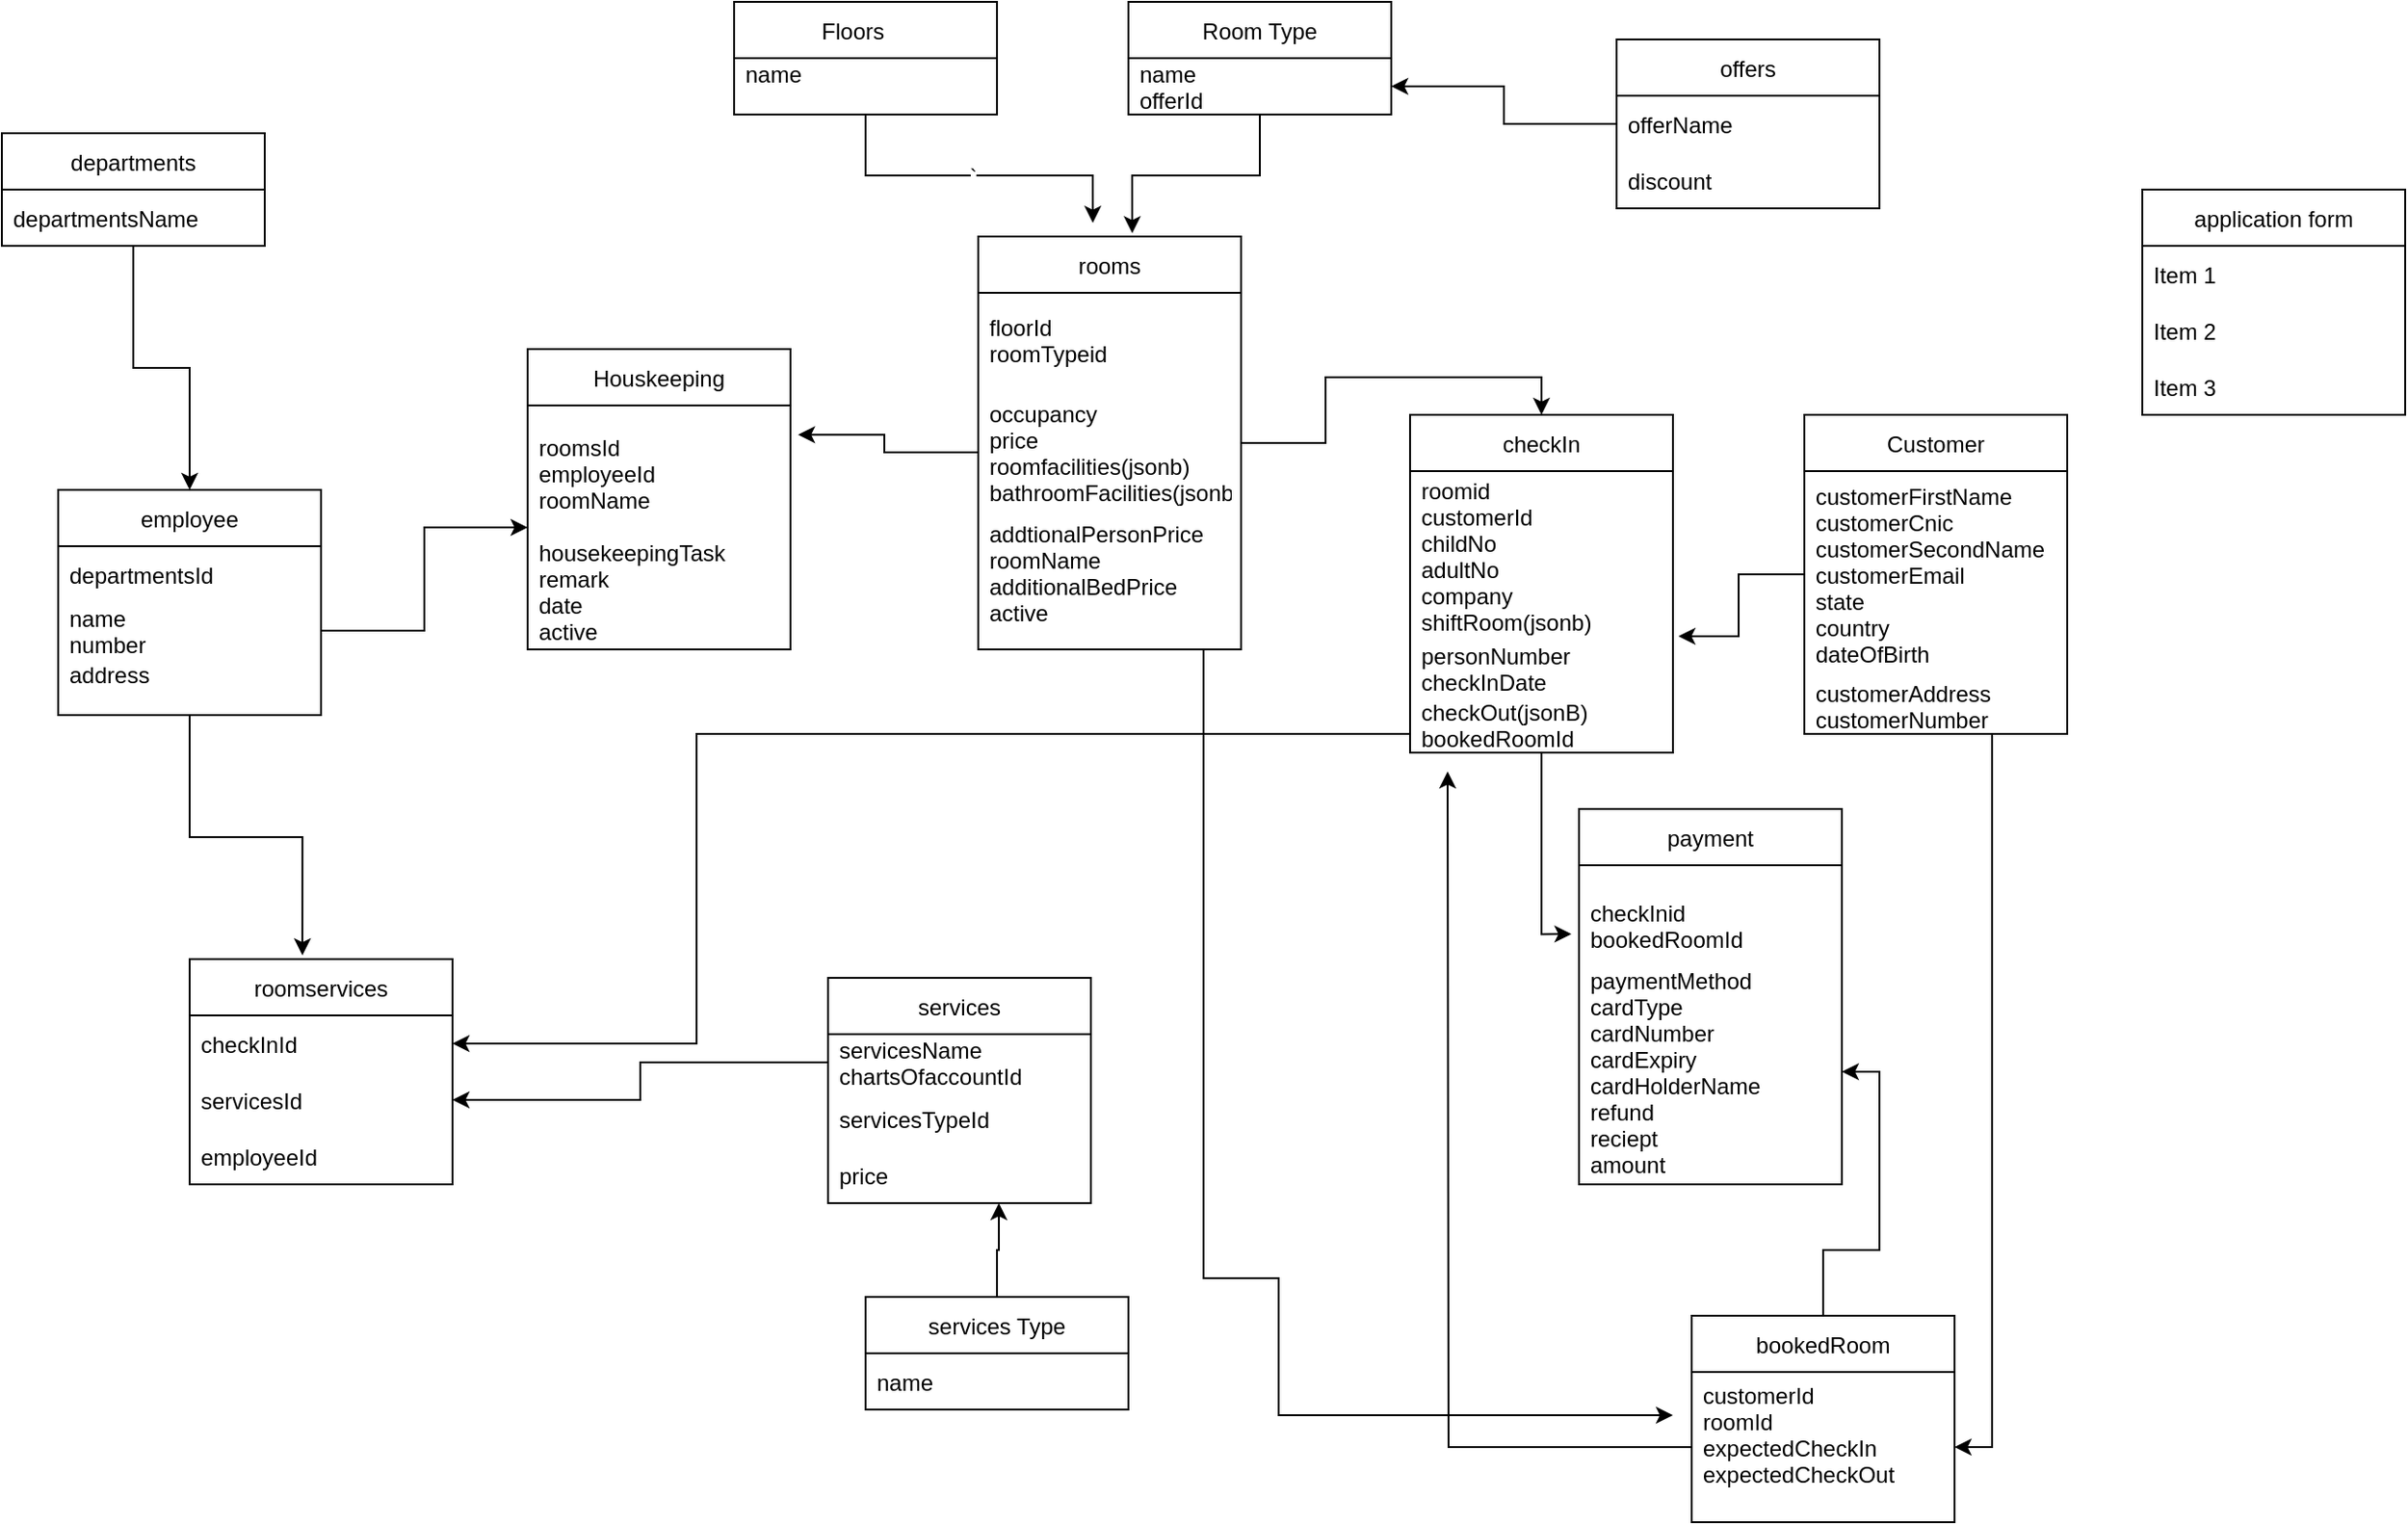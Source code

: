 <mxfile version="20.5.1" type="github">
  <diagram id="R2lEEEUBdFMjLlhIrx00" name="Page-1">
    <mxGraphModel dx="2428" dy="1082" grid="1" gridSize="10" guides="1" tooltips="1" connect="1" arrows="1" fold="1" page="1" pageScale="1" pageWidth="850" pageHeight="1100" math="0" shadow="0" extFonts="Permanent Marker^https://fonts.googleapis.com/css?family=Permanent+Marker">
      <root>
        <mxCell id="0" />
        <mxCell id="1" parent="0" />
        <mxCell id="3oIOAp_6EH98L1CWe2Qc-18" value="`" style="edgeStyle=orthogonalEdgeStyle;rounded=0;orthogonalLoop=1;jettySize=auto;html=1;entryX=0.436;entryY=-0.033;entryDx=0;entryDy=0;entryPerimeter=0;" parent="1" source="3oIOAp_6EH98L1CWe2Qc-1" target="3oIOAp_6EH98L1CWe2Qc-14" edge="1">
          <mxGeometry relative="1" as="geometry" />
        </mxCell>
        <mxCell id="3oIOAp_6EH98L1CWe2Qc-1" value="Floors    " style="swimlane;fontStyle=0;childLayout=stackLayout;horizontal=1;startSize=30;horizontalStack=0;resizeParent=1;resizeParentMax=0;resizeLast=0;collapsible=1;marginBottom=0;" parent="1" vertex="1">
          <mxGeometry x="100" y="20" width="140" height="60" as="geometry" />
        </mxCell>
        <mxCell id="3oIOAp_6EH98L1CWe2Qc-2" value="name&#xa;" style="text;strokeColor=none;fillColor=none;align=left;verticalAlign=middle;spacingLeft=4;spacingRight=4;overflow=hidden;points=[[0,0.5],[1,0.5]];portConstraint=eastwest;rotatable=0;" parent="3oIOAp_6EH98L1CWe2Qc-1" vertex="1">
          <mxGeometry y="30" width="140" height="30" as="geometry" />
        </mxCell>
        <mxCell id="3oIOAp_6EH98L1CWe2Qc-19" style="edgeStyle=orthogonalEdgeStyle;rounded=0;orthogonalLoop=1;jettySize=auto;html=1;entryX=0.586;entryY=-0.008;entryDx=0;entryDy=0;entryPerimeter=0;" parent="1" source="3oIOAp_6EH98L1CWe2Qc-5" target="3oIOAp_6EH98L1CWe2Qc-14" edge="1">
          <mxGeometry relative="1" as="geometry" />
        </mxCell>
        <mxCell id="3oIOAp_6EH98L1CWe2Qc-5" value="Room Type" style="swimlane;fontStyle=0;childLayout=stackLayout;horizontal=1;startSize=30;horizontalStack=0;resizeParent=1;resizeParentMax=0;resizeLast=0;collapsible=1;marginBottom=0;" parent="1" vertex="1">
          <mxGeometry x="310" y="20" width="140" height="60" as="geometry" />
        </mxCell>
        <mxCell id="3oIOAp_6EH98L1CWe2Qc-6" value="name&#xa;offerId" style="text;strokeColor=none;fillColor=none;align=left;verticalAlign=middle;spacingLeft=4;spacingRight=4;overflow=hidden;points=[[0,0.5],[1,0.5]];portConstraint=eastwest;rotatable=0;" parent="3oIOAp_6EH98L1CWe2Qc-5" vertex="1">
          <mxGeometry y="30" width="140" height="30" as="geometry" />
        </mxCell>
        <mxCell id="cpxBq-hLAljNlwo-4tfo-1" style="edgeStyle=orthogonalEdgeStyle;rounded=0;orthogonalLoop=1;jettySize=auto;html=1;entryX=1;entryY=0.5;entryDx=0;entryDy=0;" parent="1" source="3oIOAp_6EH98L1CWe2Qc-9" target="3oIOAp_6EH98L1CWe2Qc-6" edge="1">
          <mxGeometry relative="1" as="geometry" />
        </mxCell>
        <mxCell id="3oIOAp_6EH98L1CWe2Qc-9" value="offers" style="swimlane;fontStyle=0;childLayout=stackLayout;horizontal=1;startSize=30;horizontalStack=0;resizeParent=1;resizeParentMax=0;resizeLast=0;collapsible=1;marginBottom=0;" parent="1" vertex="1">
          <mxGeometry x="570" y="40" width="140" height="90" as="geometry" />
        </mxCell>
        <mxCell id="3oIOAp_6EH98L1CWe2Qc-11" value="offerName" style="text;strokeColor=none;fillColor=none;align=left;verticalAlign=middle;spacingLeft=4;spacingRight=4;overflow=hidden;points=[[0,0.5],[1,0.5]];portConstraint=eastwest;rotatable=0;" parent="3oIOAp_6EH98L1CWe2Qc-9" vertex="1">
          <mxGeometry y="30" width="140" height="30" as="geometry" />
        </mxCell>
        <mxCell id="3oIOAp_6EH98L1CWe2Qc-12" value="discount" style="text;strokeColor=none;fillColor=none;align=left;verticalAlign=middle;spacingLeft=4;spacingRight=4;overflow=hidden;points=[[0,0.5],[1,0.5]];portConstraint=eastwest;rotatable=0;" parent="3oIOAp_6EH98L1CWe2Qc-9" vertex="1">
          <mxGeometry y="60" width="140" height="30" as="geometry" />
        </mxCell>
        <mxCell id="3oIOAp_6EH98L1CWe2Qc-59" style="edgeStyle=orthogonalEdgeStyle;rounded=0;orthogonalLoop=1;jettySize=auto;html=1;entryX=0.5;entryY=0;entryDx=0;entryDy=0;" parent="1" source="3oIOAp_6EH98L1CWe2Qc-14" target="3oIOAp_6EH98L1CWe2Qc-55" edge="1">
          <mxGeometry relative="1" as="geometry" />
        </mxCell>
        <mxCell id="wsyv254u7rsvL-wGs1f3-3" style="edgeStyle=orthogonalEdgeStyle;rounded=0;orthogonalLoop=1;jettySize=auto;html=1;" parent="1" source="3oIOAp_6EH98L1CWe2Qc-14" edge="1">
          <mxGeometry relative="1" as="geometry">
            <mxPoint x="600" y="773" as="targetPoint" />
            <Array as="points">
              <mxPoint x="350" y="700" />
              <mxPoint x="390" y="700" />
              <mxPoint x="390" y="773" />
            </Array>
          </mxGeometry>
        </mxCell>
        <mxCell id="3oIOAp_6EH98L1CWe2Qc-14" value="rooms" style="swimlane;fontStyle=0;childLayout=stackLayout;horizontal=1;startSize=30;horizontalStack=0;resizeParent=1;resizeParentMax=0;resizeLast=0;collapsible=1;marginBottom=0;" parent="1" vertex="1">
          <mxGeometry x="230" y="145" width="140" height="220" as="geometry" />
        </mxCell>
        <mxCell id="3oIOAp_6EH98L1CWe2Qc-15" value="floorId&#xa;roomTypeid" style="text;strokeColor=none;fillColor=none;align=left;verticalAlign=middle;spacingLeft=4;spacingRight=4;overflow=hidden;points=[[0,0.5],[1,0.5]];portConstraint=eastwest;rotatable=0;" parent="3oIOAp_6EH98L1CWe2Qc-14" vertex="1">
          <mxGeometry y="30" width="140" height="50" as="geometry" />
        </mxCell>
        <mxCell id="3oIOAp_6EH98L1CWe2Qc-16" value="occupancy&#xa;price&#xa;roomfacilities(jsonb)&#xa;bathroomFacilities(jsonb)" style="text;strokeColor=none;fillColor=none;align=left;verticalAlign=middle;spacingLeft=4;spacingRight=4;overflow=hidden;points=[[0,0.5],[1,0.5]];portConstraint=eastwest;rotatable=0;" parent="3oIOAp_6EH98L1CWe2Qc-14" vertex="1">
          <mxGeometry y="80" width="140" height="70" as="geometry" />
        </mxCell>
        <mxCell id="3oIOAp_6EH98L1CWe2Qc-17" value="addtionalPersonPrice&#xa;roomName&#xa;additionalBedPrice&#xa;active&#xa;&#xa;" style="text;strokeColor=none;fillColor=none;align=left;verticalAlign=middle;spacingLeft=4;spacingRight=4;overflow=hidden;points=[[0,0.5],[1,0.5]];portConstraint=eastwest;rotatable=0;" parent="3oIOAp_6EH98L1CWe2Qc-14" vertex="1">
          <mxGeometry y="150" width="140" height="70" as="geometry" />
        </mxCell>
        <mxCell id="3oIOAp_6EH98L1CWe2Qc-20" value="services" style="swimlane;fontStyle=0;childLayout=stackLayout;horizontal=1;startSize=30;horizontalStack=0;resizeParent=1;resizeParentMax=0;resizeLast=0;collapsible=1;marginBottom=0;" parent="1" vertex="1">
          <mxGeometry x="150" y="540" width="140" height="120" as="geometry" />
        </mxCell>
        <mxCell id="3oIOAp_6EH98L1CWe2Qc-22" value="servicesName&#xa;chartsOfaccountId" style="text;strokeColor=none;fillColor=none;align=left;verticalAlign=middle;spacingLeft=4;spacingRight=4;overflow=hidden;points=[[0,0.5],[1,0.5]];portConstraint=eastwest;rotatable=0;" parent="3oIOAp_6EH98L1CWe2Qc-20" vertex="1">
          <mxGeometry y="30" width="140" height="30" as="geometry" />
        </mxCell>
        <mxCell id="3oIOAp_6EH98L1CWe2Qc-21" value="servicesTypeId" style="text;strokeColor=none;fillColor=none;align=left;verticalAlign=middle;spacingLeft=4;spacingRight=4;overflow=hidden;points=[[0,0.5],[1,0.5]];portConstraint=eastwest;rotatable=0;" parent="3oIOAp_6EH98L1CWe2Qc-20" vertex="1">
          <mxGeometry y="60" width="140" height="30" as="geometry" />
        </mxCell>
        <mxCell id="3oIOAp_6EH98L1CWe2Qc-23" value="price" style="text;strokeColor=none;fillColor=none;align=left;verticalAlign=middle;spacingLeft=4;spacingRight=4;overflow=hidden;points=[[0,0.5],[1,0.5]];portConstraint=eastwest;rotatable=0;" parent="3oIOAp_6EH98L1CWe2Qc-20" vertex="1">
          <mxGeometry y="90" width="140" height="30" as="geometry" />
        </mxCell>
        <mxCell id="OKyvgskDZJysEfLxHvgt-38" style="edgeStyle=orthogonalEdgeStyle;rounded=0;orthogonalLoop=1;jettySize=auto;html=1;entryX=0.65;entryY=1;entryDx=0;entryDy=0;entryPerimeter=0;" parent="1" source="3oIOAp_6EH98L1CWe2Qc-24" target="3oIOAp_6EH98L1CWe2Qc-23" edge="1">
          <mxGeometry relative="1" as="geometry" />
        </mxCell>
        <mxCell id="3oIOAp_6EH98L1CWe2Qc-24" value="services Type" style="swimlane;fontStyle=0;childLayout=stackLayout;horizontal=1;startSize=30;horizontalStack=0;resizeParent=1;resizeParentMax=0;resizeLast=0;collapsible=1;marginBottom=0;" parent="1" vertex="1">
          <mxGeometry x="170" y="710" width="140" height="60" as="geometry" />
        </mxCell>
        <mxCell id="3oIOAp_6EH98L1CWe2Qc-25" value="name" style="text;strokeColor=none;fillColor=none;align=left;verticalAlign=middle;spacingLeft=4;spacingRight=4;overflow=hidden;points=[[0,0.5],[1,0.5]];portConstraint=eastwest;rotatable=0;" parent="3oIOAp_6EH98L1CWe2Qc-24" vertex="1">
          <mxGeometry y="30" width="140" height="30" as="geometry" />
        </mxCell>
        <mxCell id="3oIOAp_6EH98L1CWe2Qc-30" value="Houskeeping" style="swimlane;fontStyle=0;childLayout=stackLayout;horizontal=1;startSize=30;horizontalStack=0;resizeParent=1;resizeParentMax=0;resizeLast=0;collapsible=1;marginBottom=0;" parent="1" vertex="1">
          <mxGeometry x="-10" y="205" width="140" height="160" as="geometry" />
        </mxCell>
        <mxCell id="3oIOAp_6EH98L1CWe2Qc-31" value="&#xa;roomsId&#xa;employeeId&#xa;roomName&#xa;&#xa;housekeepingTask&#xa;remark&#xa;date&#xa;active&#xa;&#xa;" style="text;strokeColor=none;fillColor=none;align=left;verticalAlign=middle;spacingLeft=4;spacingRight=4;overflow=hidden;points=[[0,0.5],[1,0.5]];portConstraint=eastwest;rotatable=0;" parent="3oIOAp_6EH98L1CWe2Qc-30" vertex="1">
          <mxGeometry y="30" width="140" height="130" as="geometry" />
        </mxCell>
        <mxCell id="OKyvgskDZJysEfLxHvgt-1" style="edgeStyle=orthogonalEdgeStyle;rounded=0;orthogonalLoop=1;jettySize=auto;html=1;entryX=1.021;entryY=-0.067;entryDx=0;entryDy=0;entryPerimeter=0;" parent="1" source="3oIOAp_6EH98L1CWe2Qc-39" target="3oIOAp_6EH98L1CWe2Qc-57" edge="1">
          <mxGeometry relative="1" as="geometry" />
        </mxCell>
        <mxCell id="OKyvgskDZJysEfLxHvgt-12" style="edgeStyle=orthogonalEdgeStyle;rounded=0;orthogonalLoop=1;jettySize=auto;html=1;" parent="1" source="3oIOAp_6EH98L1CWe2Qc-39" target="OKyvgskDZJysEfLxHvgt-10" edge="1">
          <mxGeometry relative="1" as="geometry">
            <Array as="points">
              <mxPoint x="770" y="790" />
            </Array>
          </mxGeometry>
        </mxCell>
        <mxCell id="3oIOAp_6EH98L1CWe2Qc-39" value="Customer" style="swimlane;fontStyle=0;childLayout=stackLayout;horizontal=1;startSize=30;horizontalStack=0;resizeParent=1;resizeParentMax=0;resizeLast=0;collapsible=1;marginBottom=0;" parent="1" vertex="1">
          <mxGeometry x="670" y="240" width="140" height="170" as="geometry" />
        </mxCell>
        <mxCell id="3oIOAp_6EH98L1CWe2Qc-40" value="customerFirstName&#xa;customerCnic&#xa;customerSecondName&#xa;customerEmail&#xa;state&#xa;country&#xa;dateOfBirth" style="text;strokeColor=none;fillColor=none;align=left;verticalAlign=middle;spacingLeft=4;spacingRight=4;overflow=hidden;points=[[0,0.5],[1,0.5]];portConstraint=eastwest;rotatable=0;" parent="3oIOAp_6EH98L1CWe2Qc-39" vertex="1">
          <mxGeometry y="30" width="140" height="110" as="geometry" />
        </mxCell>
        <mxCell id="3oIOAp_6EH98L1CWe2Qc-41" value="customerAddress&#xa;customerNumber" style="text;strokeColor=none;fillColor=none;align=left;verticalAlign=middle;spacingLeft=4;spacingRight=4;overflow=hidden;points=[[0,0.5],[1,0.5]];portConstraint=eastwest;rotatable=0;" parent="3oIOAp_6EH98L1CWe2Qc-39" vertex="1">
          <mxGeometry y="140" width="140" height="30" as="geometry" />
        </mxCell>
        <mxCell id="OKyvgskDZJysEfLxHvgt-7" style="edgeStyle=orthogonalEdgeStyle;rounded=0;orthogonalLoop=1;jettySize=auto;html=1;entryX=-0.029;entryY=0.733;entryDx=0;entryDy=0;entryPerimeter=0;" parent="1" source="3oIOAp_6EH98L1CWe2Qc-55" target="OKyvgskDZJysEfLxHvgt-3" edge="1">
          <mxGeometry relative="1" as="geometry" />
        </mxCell>
        <mxCell id="3oIOAp_6EH98L1CWe2Qc-55" value="checkIn" style="swimlane;fontStyle=0;childLayout=stackLayout;horizontal=1;startSize=30;horizontalStack=0;resizeParent=1;resizeParentMax=0;resizeLast=0;collapsible=1;marginBottom=0;" parent="1" vertex="1">
          <mxGeometry x="460" y="240" width="140" height="180" as="geometry" />
        </mxCell>
        <mxCell id="3oIOAp_6EH98L1CWe2Qc-56" value="roomid&#xa;customerId&#xa;childNo&#xa;adultNo&#xa;company&#xa;shiftRoom(jsonb)" style="text;strokeColor=none;fillColor=none;align=left;verticalAlign=middle;spacingLeft=4;spacingRight=4;overflow=hidden;points=[[0,0.5],[1,0.5]];portConstraint=eastwest;rotatable=0;" parent="3oIOAp_6EH98L1CWe2Qc-55" vertex="1">
          <mxGeometry y="30" width="140" height="90" as="geometry" />
        </mxCell>
        <mxCell id="3oIOAp_6EH98L1CWe2Qc-57" value="personNumber&#xa;checkInDate" style="text;strokeColor=none;fillColor=none;align=left;verticalAlign=middle;spacingLeft=4;spacingRight=4;overflow=hidden;points=[[0,0.5],[1,0.5]];portConstraint=eastwest;rotatable=0;" parent="3oIOAp_6EH98L1CWe2Qc-55" vertex="1">
          <mxGeometry y="120" width="140" height="30" as="geometry" />
        </mxCell>
        <mxCell id="3oIOAp_6EH98L1CWe2Qc-58" value="checkOut(jsonB)&#xa;bookedRoomId" style="text;strokeColor=none;fillColor=none;align=left;verticalAlign=middle;spacingLeft=4;spacingRight=4;overflow=hidden;points=[[0,0.5],[1,0.5]];portConstraint=eastwest;rotatable=0;" parent="3oIOAp_6EH98L1CWe2Qc-55" vertex="1">
          <mxGeometry y="150" width="140" height="30" as="geometry" />
        </mxCell>
        <mxCell id="OKyvgskDZJysEfLxHvgt-2" value="payment" style="swimlane;fontStyle=0;childLayout=stackLayout;horizontal=1;startSize=30;horizontalStack=0;resizeParent=1;resizeParentMax=0;resizeLast=0;collapsible=1;marginBottom=0;" parent="1" vertex="1">
          <mxGeometry x="550" y="450" width="140" height="200" as="geometry" />
        </mxCell>
        <mxCell id="OKyvgskDZJysEfLxHvgt-3" value="&#xa;checkInid&#xa;bookedRoomId" style="text;strokeColor=none;fillColor=none;align=left;verticalAlign=middle;spacingLeft=4;spacingRight=4;overflow=hidden;points=[[0,0.5],[1,0.5]];portConstraint=eastwest;rotatable=0;" parent="OKyvgskDZJysEfLxHvgt-2" vertex="1">
          <mxGeometry y="30" width="140" height="50" as="geometry" />
        </mxCell>
        <mxCell id="OKyvgskDZJysEfLxHvgt-4" value="paymentMethod&#xa;cardType&#xa;cardNumber&#xa;cardExpiry&#xa;cardHolderName&#xa;refund&#xa;reciept&#xa;amount" style="text;strokeColor=none;fillColor=none;align=left;verticalAlign=middle;spacingLeft=4;spacingRight=4;overflow=hidden;points=[[0,0.5],[1,0.5]];portConstraint=eastwest;rotatable=0;" parent="OKyvgskDZJysEfLxHvgt-2" vertex="1">
          <mxGeometry y="80" width="140" height="120" as="geometry" />
        </mxCell>
        <mxCell id="wsyv254u7rsvL-wGs1f3-2" style="edgeStyle=orthogonalEdgeStyle;rounded=0;orthogonalLoop=1;jettySize=auto;html=1;" parent="1" source="OKyvgskDZJysEfLxHvgt-8" target="OKyvgskDZJysEfLxHvgt-4" edge="1">
          <mxGeometry relative="1" as="geometry">
            <mxPoint x="680" y="570" as="targetPoint" />
            <Array as="points" />
          </mxGeometry>
        </mxCell>
        <mxCell id="OKyvgskDZJysEfLxHvgt-8" value="bookedRoom" style="swimlane;fontStyle=0;childLayout=stackLayout;horizontal=1;startSize=30;horizontalStack=0;resizeParent=1;resizeParentMax=0;resizeLast=0;collapsible=1;marginBottom=0;" parent="1" vertex="1">
          <mxGeometry x="610" y="720" width="140" height="110" as="geometry" />
        </mxCell>
        <mxCell id="OKyvgskDZJysEfLxHvgt-10" value="customerId&#xa;roomId&#xa;expectedCheckIn&#xa;expectedCheckOut&#xa;" style="text;strokeColor=none;fillColor=none;align=left;verticalAlign=middle;spacingLeft=4;spacingRight=4;overflow=hidden;points=[[0,0.5],[1,0.5]];portConstraint=eastwest;rotatable=0;" parent="OKyvgskDZJysEfLxHvgt-8" vertex="1">
          <mxGeometry y="30" width="140" height="80" as="geometry" />
        </mxCell>
        <mxCell id="OKyvgskDZJysEfLxHvgt-28" value="" style="edgeStyle=orthogonalEdgeStyle;rounded=0;orthogonalLoop=1;jettySize=auto;html=1;" parent="1" source="OKyvgskDZJysEfLxHvgt-20" target="OKyvgskDZJysEfLxHvgt-24" edge="1">
          <mxGeometry relative="1" as="geometry" />
        </mxCell>
        <mxCell id="OKyvgskDZJysEfLxHvgt-20" value="departments" style="swimlane;fontStyle=0;childLayout=stackLayout;horizontal=1;startSize=30;horizontalStack=0;resizeParent=1;resizeParentMax=0;resizeLast=0;collapsible=1;marginBottom=0;" parent="1" vertex="1">
          <mxGeometry x="-290" y="90" width="140" height="60" as="geometry" />
        </mxCell>
        <mxCell id="OKyvgskDZJysEfLxHvgt-21" value="departmentsName" style="text;strokeColor=none;fillColor=none;align=left;verticalAlign=middle;spacingLeft=4;spacingRight=4;overflow=hidden;points=[[0,0.5],[1,0.5]];portConstraint=eastwest;rotatable=0;" parent="OKyvgskDZJysEfLxHvgt-20" vertex="1">
          <mxGeometry y="30" width="140" height="30" as="geometry" />
        </mxCell>
        <mxCell id="B0E0pp4FZ1dTKPkVtJrb-7" style="edgeStyle=orthogonalEdgeStyle;rounded=0;orthogonalLoop=1;jettySize=auto;html=1;entryX=0.429;entryY=-0.017;entryDx=0;entryDy=0;entryPerimeter=0;" parent="1" source="OKyvgskDZJysEfLxHvgt-24" target="B0E0pp4FZ1dTKPkVtJrb-1" edge="1">
          <mxGeometry relative="1" as="geometry" />
        </mxCell>
        <mxCell id="OKyvgskDZJysEfLxHvgt-24" value="employee" style="swimlane;fontStyle=0;childLayout=stackLayout;horizontal=1;startSize=30;horizontalStack=0;resizeParent=1;resizeParentMax=0;resizeLast=0;collapsible=1;marginBottom=0;" parent="1" vertex="1">
          <mxGeometry x="-260" y="280" width="140" height="120" as="geometry" />
        </mxCell>
        <mxCell id="OKyvgskDZJysEfLxHvgt-25" value="departmentsId" style="text;strokeColor=none;fillColor=none;align=left;verticalAlign=middle;spacingLeft=4;spacingRight=4;overflow=hidden;points=[[0,0.5],[1,0.5]];portConstraint=eastwest;rotatable=0;" parent="OKyvgskDZJysEfLxHvgt-24" vertex="1">
          <mxGeometry y="30" width="140" height="30" as="geometry" />
        </mxCell>
        <mxCell id="OKyvgskDZJysEfLxHvgt-26" value="name&#xa;number" style="text;strokeColor=none;fillColor=none;align=left;verticalAlign=middle;spacingLeft=4;spacingRight=4;overflow=hidden;points=[[0,0.5],[1,0.5]];portConstraint=eastwest;rotatable=0;" parent="OKyvgskDZJysEfLxHvgt-24" vertex="1">
          <mxGeometry y="60" width="140" height="30" as="geometry" />
        </mxCell>
        <mxCell id="OKyvgskDZJysEfLxHvgt-27" value="address&#xa;" style="text;strokeColor=none;fillColor=none;align=left;verticalAlign=middle;spacingLeft=4;spacingRight=4;overflow=hidden;points=[[0,0.5],[1,0.5]];portConstraint=eastwest;rotatable=0;" parent="OKyvgskDZJysEfLxHvgt-24" vertex="1">
          <mxGeometry y="90" width="140" height="30" as="geometry" />
        </mxCell>
        <mxCell id="OKyvgskDZJysEfLxHvgt-34" style="edgeStyle=orthogonalEdgeStyle;rounded=0;orthogonalLoop=1;jettySize=auto;html=1;" parent="1" source="OKyvgskDZJysEfLxHvgt-26" target="3oIOAp_6EH98L1CWe2Qc-31" edge="1">
          <mxGeometry relative="1" as="geometry" />
        </mxCell>
        <mxCell id="OKyvgskDZJysEfLxHvgt-36" style="edgeStyle=orthogonalEdgeStyle;rounded=0;orthogonalLoop=1;jettySize=auto;html=1;entryX=1.029;entryY=0.12;entryDx=0;entryDy=0;entryPerimeter=0;" parent="1" source="3oIOAp_6EH98L1CWe2Qc-16" target="3oIOAp_6EH98L1CWe2Qc-31" edge="1">
          <mxGeometry relative="1" as="geometry" />
        </mxCell>
        <mxCell id="B0E0pp4FZ1dTKPkVtJrb-1" value="roomservices" style="swimlane;fontStyle=0;childLayout=stackLayout;horizontal=1;startSize=30;horizontalStack=0;resizeParent=1;resizeParentMax=0;resizeLast=0;collapsible=1;marginBottom=0;" parent="1" vertex="1">
          <mxGeometry x="-190" y="530" width="140" height="120" as="geometry" />
        </mxCell>
        <mxCell id="B0E0pp4FZ1dTKPkVtJrb-2" value="checkInId" style="text;strokeColor=none;fillColor=none;align=left;verticalAlign=middle;spacingLeft=4;spacingRight=4;overflow=hidden;points=[[0,0.5],[1,0.5]];portConstraint=eastwest;rotatable=0;" parent="B0E0pp4FZ1dTKPkVtJrb-1" vertex="1">
          <mxGeometry y="30" width="140" height="30" as="geometry" />
        </mxCell>
        <mxCell id="B0E0pp4FZ1dTKPkVtJrb-3" value="servicesId" style="text;strokeColor=none;fillColor=none;align=left;verticalAlign=middle;spacingLeft=4;spacingRight=4;overflow=hidden;points=[[0,0.5],[1,0.5]];portConstraint=eastwest;rotatable=0;" parent="B0E0pp4FZ1dTKPkVtJrb-1" vertex="1">
          <mxGeometry y="60" width="140" height="30" as="geometry" />
        </mxCell>
        <mxCell id="B0E0pp4FZ1dTKPkVtJrb-4" value="employeeId" style="text;strokeColor=none;fillColor=none;align=left;verticalAlign=middle;spacingLeft=4;spacingRight=4;overflow=hidden;points=[[0,0.5],[1,0.5]];portConstraint=eastwest;rotatable=0;" parent="B0E0pp4FZ1dTKPkVtJrb-1" vertex="1">
          <mxGeometry y="90" width="140" height="30" as="geometry" />
        </mxCell>
        <mxCell id="B0E0pp4FZ1dTKPkVtJrb-5" style="edgeStyle=orthogonalEdgeStyle;rounded=0;orthogonalLoop=1;jettySize=auto;html=1;entryX=1;entryY=0.5;entryDx=0;entryDy=0;" parent="1" source="3oIOAp_6EH98L1CWe2Qc-22" target="B0E0pp4FZ1dTKPkVtJrb-3" edge="1">
          <mxGeometry relative="1" as="geometry" />
        </mxCell>
        <mxCell id="B0E0pp4FZ1dTKPkVtJrb-6" style="edgeStyle=orthogonalEdgeStyle;rounded=0;orthogonalLoop=1;jettySize=auto;html=1;entryX=1;entryY=0.5;entryDx=0;entryDy=0;" parent="1" source="3oIOAp_6EH98L1CWe2Qc-57" target="B0E0pp4FZ1dTKPkVtJrb-2" edge="1">
          <mxGeometry relative="1" as="geometry">
            <Array as="points">
              <mxPoint x="460" y="410" />
              <mxPoint x="80" y="410" />
              <mxPoint x="80" y="575" />
            </Array>
          </mxGeometry>
        </mxCell>
        <mxCell id="wsyv254u7rsvL-wGs1f3-1" style="edgeStyle=orthogonalEdgeStyle;rounded=0;orthogonalLoop=1;jettySize=auto;html=1;" parent="1" source="OKyvgskDZJysEfLxHvgt-10" edge="1">
          <mxGeometry relative="1" as="geometry">
            <mxPoint x="480" y="430" as="targetPoint" />
          </mxGeometry>
        </mxCell>
        <mxCell id="eDEj4iUYCQshYAllVmRK-1" value="application form" style="swimlane;fontStyle=0;childLayout=stackLayout;horizontal=1;startSize=30;horizontalStack=0;resizeParent=1;resizeParentMax=0;resizeLast=0;collapsible=1;marginBottom=0;" vertex="1" parent="1">
          <mxGeometry x="850" y="120" width="140" height="120" as="geometry" />
        </mxCell>
        <mxCell id="eDEj4iUYCQshYAllVmRK-2" value="Item 1" style="text;strokeColor=none;fillColor=none;align=left;verticalAlign=middle;spacingLeft=4;spacingRight=4;overflow=hidden;points=[[0,0.5],[1,0.5]];portConstraint=eastwest;rotatable=0;" vertex="1" parent="eDEj4iUYCQshYAllVmRK-1">
          <mxGeometry y="30" width="140" height="30" as="geometry" />
        </mxCell>
        <mxCell id="eDEj4iUYCQshYAllVmRK-3" value="Item 2" style="text;strokeColor=none;fillColor=none;align=left;verticalAlign=middle;spacingLeft=4;spacingRight=4;overflow=hidden;points=[[0,0.5],[1,0.5]];portConstraint=eastwest;rotatable=0;" vertex="1" parent="eDEj4iUYCQshYAllVmRK-1">
          <mxGeometry y="60" width="140" height="30" as="geometry" />
        </mxCell>
        <mxCell id="eDEj4iUYCQshYAllVmRK-4" value="Item 3" style="text;strokeColor=none;fillColor=none;align=left;verticalAlign=middle;spacingLeft=4;spacingRight=4;overflow=hidden;points=[[0,0.5],[1,0.5]];portConstraint=eastwest;rotatable=0;" vertex="1" parent="eDEj4iUYCQshYAllVmRK-1">
          <mxGeometry y="90" width="140" height="30" as="geometry" />
        </mxCell>
      </root>
    </mxGraphModel>
  </diagram>
</mxfile>
